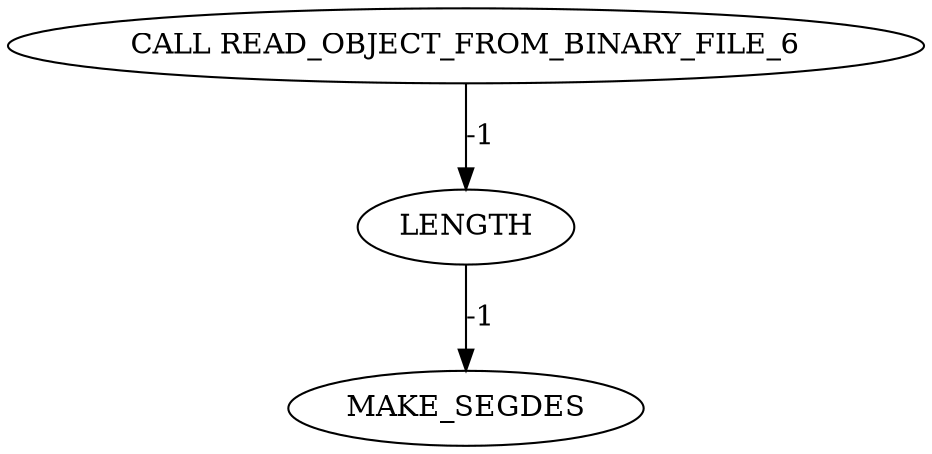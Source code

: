 digraph {
	convex_hull_large_grid_INST_66 [label="CALL READ_OBJECT_FROM_BINARY_FILE_6" cost=0]
	convex_hull_large_grid_INST_2920 [label=LENGTH cost=0]
	convex_hull_large_grid_INST_2921 [label=MAKE_SEGDES cost=43]
	convex_hull_large_grid_INST_66 -> convex_hull_large_grid_INST_2920 [label=-1 cost=-1]
	convex_hull_large_grid_INST_2920 -> convex_hull_large_grid_INST_2921 [label=-1 cost=-1]
}
